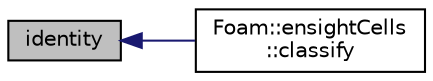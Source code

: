 digraph "identity"
{
  bgcolor="transparent";
  edge [fontname="Helvetica",fontsize="10",labelfontname="Helvetica",labelfontsize="10"];
  node [fontname="Helvetica",fontsize="10",shape=record];
  rankdir="LR";
  Node1 [label="identity",height=0.2,width=0.4,color="black", fillcolor="grey75", style="filled" fontcolor="black"];
  Node1 -> Node2 [dir="back",color="midnightblue",fontsize="10",style="solid",fontname="Helvetica"];
  Node2 [label="Foam::ensightCells\l::classify",height=0.2,width=0.4,color="black",URL="$classFoam_1_1ensightCells.html#a23d1a3c925d0f608adf8ec9b36768924",tooltip="Classify cell types and set element lists, using a subgroup of cells (eg, from a cellZone etc)..."];
}
